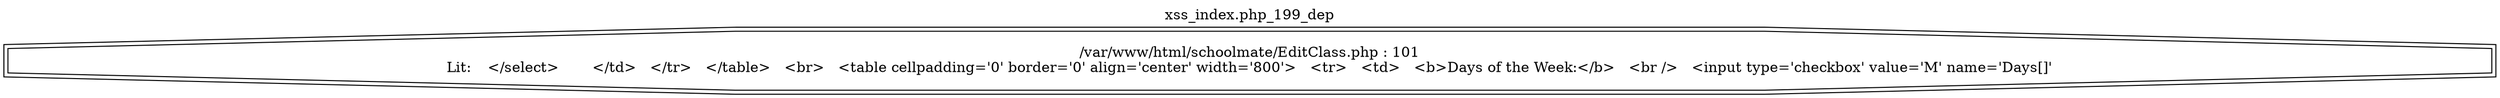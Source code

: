 digraph cfg {
  label="xss_index.php_199_dep";
  labelloc=t;
  n1 [shape=doubleoctagon, label="/var/www/html/schoolmate/EditClass.php : 101\nLit: 	 </select>	</td>   </tr>   </table>   <br>   <table cellpadding='0' border='0' align='center' width='800'>   <tr>   <td>   <b>Days of the Week:</b>   <br />   <input type='checkbox' value='M' name='Days[]'\n"];
}
